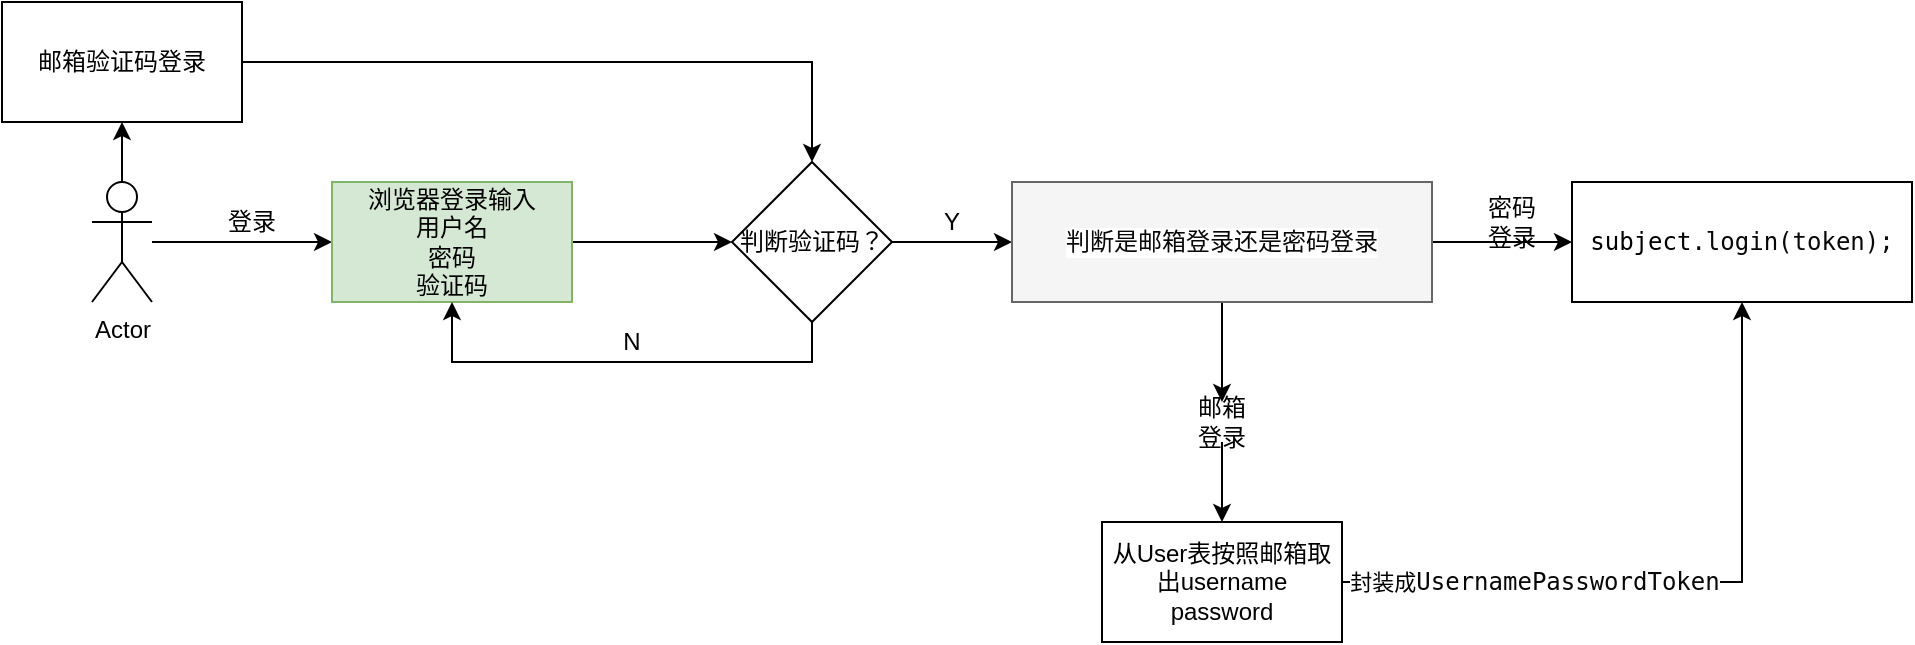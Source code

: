 <mxfile version="14.6.13" type="device"><diagram id="0phEmwizG-LarwU_g1RO" name="第 1 页"><mxGraphModel dx="1851" dy="592" grid="1" gridSize="10" guides="1" tooltips="1" connect="1" arrows="1" fold="1" page="1" pageScale="1" pageWidth="827" pageHeight="1169" math="0" shadow="0"><root><mxCell id="0"/><mxCell id="1" parent="0"/><mxCell id="jq92JMulqde8xBlDlqyw-2" style="edgeStyle=orthogonalEdgeStyle;rounded=0;orthogonalLoop=1;jettySize=auto;html=1;" edge="1" parent="1" source="jq92JMulqde8xBlDlqyw-1"><mxGeometry relative="1" as="geometry"><mxPoint x="160" y="130" as="targetPoint"/></mxGeometry></mxCell><mxCell id="jq92JMulqde8xBlDlqyw-13" style="edgeStyle=orthogonalEdgeStyle;rounded=0;orthogonalLoop=1;jettySize=auto;html=1;" edge="1" parent="1" source="jq92JMulqde8xBlDlqyw-1" target="jq92JMulqde8xBlDlqyw-14"><mxGeometry relative="1" as="geometry"><mxPoint x="55" y="50" as="targetPoint"/></mxGeometry></mxCell><mxCell id="jq92JMulqde8xBlDlqyw-1" value="Actor" style="shape=umlActor;verticalLabelPosition=bottom;verticalAlign=top;html=1;outlineConnect=0;" vertex="1" parent="1"><mxGeometry x="40" y="100" width="30" height="60" as="geometry"/></mxCell><mxCell id="jq92JMulqde8xBlDlqyw-3" value="登录" style="text;html=1;strokeColor=none;fillColor=none;align=center;verticalAlign=middle;whiteSpace=wrap;rounded=0;" vertex="1" parent="1"><mxGeometry x="100" y="110" width="40" height="20" as="geometry"/></mxCell><mxCell id="jq92JMulqde8xBlDlqyw-5" style="edgeStyle=orthogonalEdgeStyle;rounded=0;orthogonalLoop=1;jettySize=auto;html=1;entryX=0;entryY=0.5;entryDx=0;entryDy=0;" edge="1" parent="1" source="jq92JMulqde8xBlDlqyw-4" target="jq92JMulqde8xBlDlqyw-6"><mxGeometry relative="1" as="geometry"><mxPoint x="340" y="130" as="targetPoint"/></mxGeometry></mxCell><mxCell id="jq92JMulqde8xBlDlqyw-4" value="浏览器登录输入&lt;br&gt;用户名&lt;br&gt;密码&lt;br&gt;验证码" style="rounded=0;whiteSpace=wrap;html=1;fillColor=#d5e8d4;strokeColor=#82b366;" vertex="1" parent="1"><mxGeometry x="160" y="100" width="120" height="60" as="geometry"/></mxCell><mxCell id="jq92JMulqde8xBlDlqyw-8" style="edgeStyle=orthogonalEdgeStyle;rounded=0;orthogonalLoop=1;jettySize=auto;html=1;" edge="1" parent="1" source="jq92JMulqde8xBlDlqyw-6" target="jq92JMulqde8xBlDlqyw-9"><mxGeometry relative="1" as="geometry"><mxPoint x="500" y="130" as="targetPoint"/></mxGeometry></mxCell><mxCell id="jq92JMulqde8xBlDlqyw-11" style="edgeStyle=orthogonalEdgeStyle;rounded=0;orthogonalLoop=1;jettySize=auto;html=1;exitX=0.5;exitY=1;exitDx=0;exitDy=0;entryX=0.5;entryY=1;entryDx=0;entryDy=0;" edge="1" parent="1" source="jq92JMulqde8xBlDlqyw-6" target="jq92JMulqde8xBlDlqyw-4"><mxGeometry relative="1" as="geometry"/></mxCell><mxCell id="jq92JMulqde8xBlDlqyw-6" value="判断验证码？" style="rhombus;whiteSpace=wrap;html=1;" vertex="1" parent="1"><mxGeometry x="360" y="90" width="80" height="80" as="geometry"/></mxCell><mxCell id="jq92JMulqde8xBlDlqyw-16" style="edgeStyle=orthogonalEdgeStyle;rounded=0;orthogonalLoop=1;jettySize=auto;html=1;" edge="1" parent="1" source="jq92JMulqde8xBlDlqyw-9" target="jq92JMulqde8xBlDlqyw-17"><mxGeometry relative="1" as="geometry"><mxPoint x="750" y="130" as="targetPoint"/></mxGeometry></mxCell><mxCell id="jq92JMulqde8xBlDlqyw-19" style="edgeStyle=orthogonalEdgeStyle;rounded=0;orthogonalLoop=1;jettySize=auto;html=1;" edge="1" parent="1" source="jq92JMulqde8xBlDlqyw-9" target="jq92JMulqde8xBlDlqyw-20"><mxGeometry relative="1" as="geometry"><mxPoint x="605" y="200" as="targetPoint"/></mxGeometry></mxCell><mxCell id="jq92JMulqde8xBlDlqyw-9" value="&lt;pre style=&quot;background-color: #ffffff ; color: #080808 ; font-family: &amp;#34;jetbrains mono&amp;#34; , monospace ; font-size: 9.0pt&quot;&gt;&lt;p style=&quot;background-color: #ffffff ; color: #080808 ; font-family: &amp;#34;jetbrains mono&amp;#34; , monospace ; font-size: 9.0pt&quot;&gt;判断是邮箱登录还是密码登录&lt;/p&gt;&lt;/pre&gt;" style="rounded=0;whiteSpace=wrap;html=1;fillColor=#f5f5f5;strokeColor=#666666;fontColor=#333333;" vertex="1" parent="1"><mxGeometry x="500" y="100" width="210" height="60" as="geometry"/></mxCell><mxCell id="jq92JMulqde8xBlDlqyw-10" value="Y" style="text;html=1;strokeColor=none;fillColor=none;align=center;verticalAlign=middle;whiteSpace=wrap;rounded=0;" vertex="1" parent="1"><mxGeometry x="450" y="110" width="40" height="20" as="geometry"/></mxCell><mxCell id="jq92JMulqde8xBlDlqyw-12" value="N" style="text;html=1;strokeColor=none;fillColor=none;align=center;verticalAlign=middle;whiteSpace=wrap;rounded=0;" vertex="1" parent="1"><mxGeometry x="290" y="170" width="40" height="20" as="geometry"/></mxCell><mxCell id="jq92JMulqde8xBlDlqyw-15" style="edgeStyle=orthogonalEdgeStyle;rounded=0;orthogonalLoop=1;jettySize=auto;html=1;" edge="1" parent="1" source="jq92JMulqde8xBlDlqyw-14" target="jq92JMulqde8xBlDlqyw-6"><mxGeometry relative="1" as="geometry"/></mxCell><mxCell id="jq92JMulqde8xBlDlqyw-14" value="邮箱验证码登录" style="rounded=0;whiteSpace=wrap;html=1;" vertex="1" parent="1"><mxGeometry x="-5" y="10" width="120" height="60" as="geometry"/></mxCell><mxCell id="jq92JMulqde8xBlDlqyw-17" value="&lt;span style=&quot;font-family: &amp;#34;jetbrains mono&amp;#34; , monospace&quot;&gt;subject&lt;/span&gt;&lt;span style=&quot;color: rgb(8 , 8 , 8) ; font-family: &amp;#34;jetbrains mono&amp;#34; , monospace ; background-color: rgb(255 , 255 , 255)&quot;&gt;.login(token);&lt;/span&gt;" style="rounded=0;whiteSpace=wrap;html=1;" vertex="1" parent="1"><mxGeometry x="780" y="100" width="170" height="60" as="geometry"/></mxCell><mxCell id="jq92JMulqde8xBlDlqyw-18" value="密码&lt;br&gt;登录" style="text;html=1;strokeColor=none;fillColor=none;align=center;verticalAlign=middle;whiteSpace=wrap;rounded=0;" vertex="1" parent="1"><mxGeometry x="730" y="110" width="40" height="20" as="geometry"/></mxCell><mxCell id="jq92JMulqde8xBlDlqyw-21" style="edgeStyle=orthogonalEdgeStyle;rounded=0;orthogonalLoop=1;jettySize=auto;html=1;" edge="1" parent="1" source="jq92JMulqde8xBlDlqyw-20"><mxGeometry relative="1" as="geometry"><mxPoint x="605" y="270" as="targetPoint"/></mxGeometry></mxCell><mxCell id="jq92JMulqde8xBlDlqyw-20" value="邮箱&lt;br&gt;登录" style="text;html=1;strokeColor=none;fillColor=none;align=center;verticalAlign=middle;whiteSpace=wrap;rounded=0;" vertex="1" parent="1"><mxGeometry x="585" y="210" width="40" height="20" as="geometry"/></mxCell><mxCell id="jq92JMulqde8xBlDlqyw-23" style="edgeStyle=orthogonalEdgeStyle;rounded=0;orthogonalLoop=1;jettySize=auto;html=1;entryX=0.5;entryY=1;entryDx=0;entryDy=0;" edge="1" parent="1" source="jq92JMulqde8xBlDlqyw-22" target="jq92JMulqde8xBlDlqyw-17"><mxGeometry relative="1" as="geometry"/></mxCell><mxCell id="jq92JMulqde8xBlDlqyw-24" value="封装成&lt;span style=&quot;color: rgb(8 , 8 , 8) ; font-family: &amp;#34;jetbrains mono&amp;#34; , monospace ; font-size: 9pt&quot;&gt;UsernamePasswordToken&lt;/span&gt;" style="edgeLabel;html=1;align=center;verticalAlign=middle;resizable=0;points=[];" vertex="1" connectable="0" parent="jq92JMulqde8xBlDlqyw-23"><mxGeometry x="-0.562" relative="1" as="geometry"><mxPoint x="21" as="offset"/></mxGeometry></mxCell><mxCell id="jq92JMulqde8xBlDlqyw-22" value="从User表按照邮箱取出username password" style="rounded=0;whiteSpace=wrap;html=1;" vertex="1" parent="1"><mxGeometry x="545" y="270" width="120" height="60" as="geometry"/></mxCell></root></mxGraphModel></diagram></mxfile>